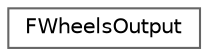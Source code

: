 digraph "Graphical Class Hierarchy"
{
 // INTERACTIVE_SVG=YES
 // LATEX_PDF_SIZE
  bgcolor="transparent";
  edge [fontname=Helvetica,fontsize=10,labelfontname=Helvetica,labelfontsize=10];
  node [fontname=Helvetica,fontsize=10,shape=box,height=0.2,width=0.4];
  rankdir="LR";
  Node0 [id="Node000000",label="FWheelsOutput",height=0.2,width=0.4,color="grey40", fillcolor="white", style="filled",URL="$db/dae/structFWheelsOutput.html",tooltip="Local physics wheels outputs not replicated across the network."];
}
